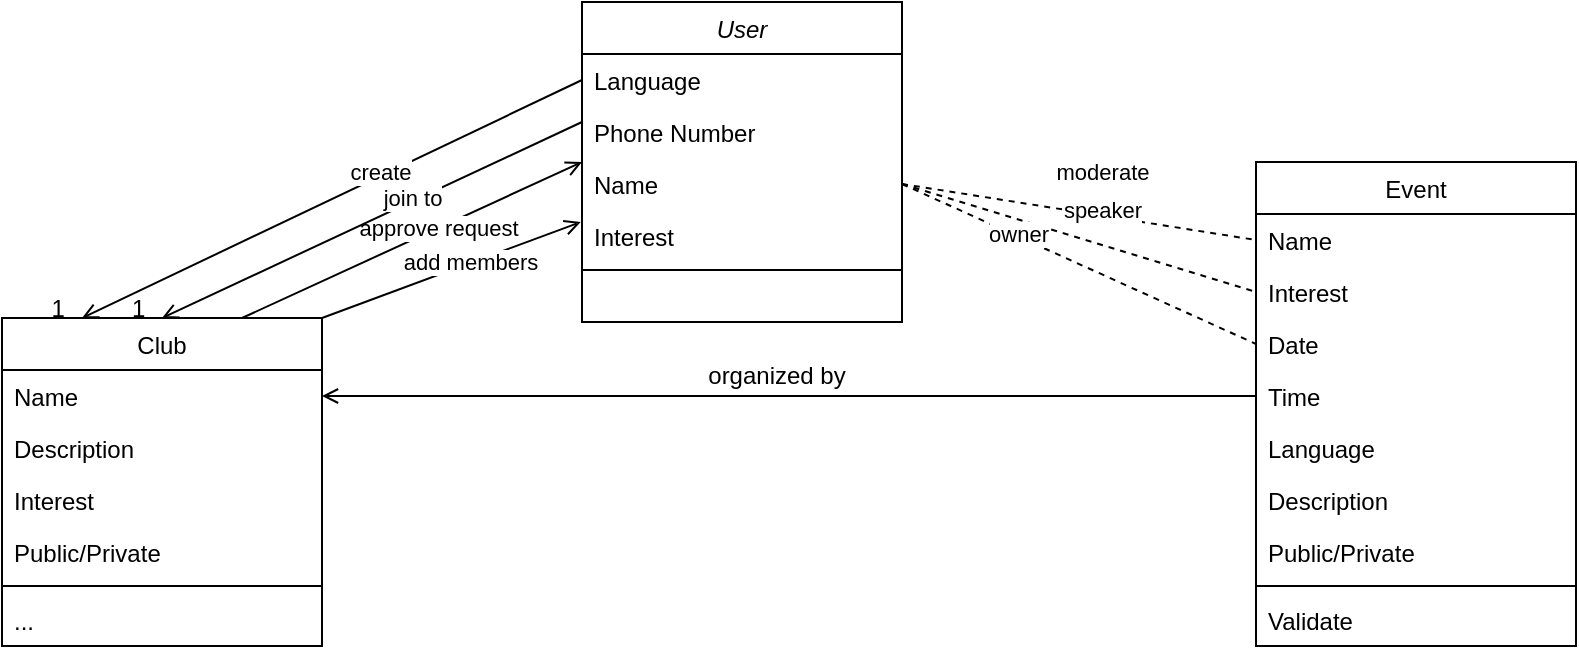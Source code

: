 <mxfile version="22.0.8" type="github">
  <diagram id="C5RBs43oDa-KdzZeNtuy" name="Page-1">
    <mxGraphModel dx="1034" dy="432" grid="1" gridSize="10" guides="1" tooltips="1" connect="1" arrows="1" fold="1" page="1" pageScale="1" pageWidth="827" pageHeight="1169" math="0" shadow="0">
      <root>
        <mxCell id="WIyWlLk6GJQsqaUBKTNV-0" />
        <mxCell id="WIyWlLk6GJQsqaUBKTNV-1" parent="WIyWlLk6GJQsqaUBKTNV-0" />
        <mxCell id="zkfFHV4jXpPFQw0GAbJ--0" value="User" style="swimlane;fontStyle=2;align=center;verticalAlign=top;childLayout=stackLayout;horizontal=1;startSize=26;horizontalStack=0;resizeParent=1;resizeLast=0;collapsible=1;marginBottom=0;rounded=0;shadow=0;strokeWidth=1;" parent="WIyWlLk6GJQsqaUBKTNV-1" vertex="1">
          <mxGeometry x="330" y="40" width="160" height="160" as="geometry">
            <mxRectangle x="230" y="140" width="160" height="26" as="alternateBounds" />
          </mxGeometry>
        </mxCell>
        <mxCell id="zkfFHV4jXpPFQw0GAbJ--1" value="Language" style="text;align=left;verticalAlign=top;spacingLeft=4;spacingRight=4;overflow=hidden;rotatable=0;points=[[0,0.5],[1,0.5]];portConstraint=eastwest;" parent="zkfFHV4jXpPFQw0GAbJ--0" vertex="1">
          <mxGeometry y="26" width="160" height="26" as="geometry" />
        </mxCell>
        <mxCell id="dwXVUMRsdK6pNkZCPeb2-1" value="Phone Number" style="text;align=left;verticalAlign=top;spacingLeft=4;spacingRight=4;overflow=hidden;rotatable=0;points=[[0,0.5],[1,0.5]];portConstraint=eastwest;rounded=0;shadow=0;html=0;" vertex="1" parent="zkfFHV4jXpPFQw0GAbJ--0">
          <mxGeometry y="52" width="160" height="26" as="geometry" />
        </mxCell>
        <mxCell id="dwXVUMRsdK6pNkZCPeb2-2" value="Name" style="text;align=left;verticalAlign=top;spacingLeft=4;spacingRight=4;overflow=hidden;rotatable=0;points=[[0,0.5],[1,0.5]];portConstraint=eastwest;rounded=0;shadow=0;html=0;" vertex="1" parent="zkfFHV4jXpPFQw0GAbJ--0">
          <mxGeometry y="78" width="160" height="26" as="geometry" />
        </mxCell>
        <mxCell id="zkfFHV4jXpPFQw0GAbJ--2" value="Interest" style="text;align=left;verticalAlign=top;spacingLeft=4;spacingRight=4;overflow=hidden;rotatable=0;points=[[0,0.5],[1,0.5]];portConstraint=eastwest;rounded=0;shadow=0;html=0;" parent="zkfFHV4jXpPFQw0GAbJ--0" vertex="1">
          <mxGeometry y="104" width="160" height="26" as="geometry" />
        </mxCell>
        <mxCell id="zkfFHV4jXpPFQw0GAbJ--4" value="" style="line;html=1;strokeWidth=1;align=left;verticalAlign=middle;spacingTop=-1;spacingLeft=3;spacingRight=3;rotatable=0;labelPosition=right;points=[];portConstraint=eastwest;" parent="zkfFHV4jXpPFQw0GAbJ--0" vertex="1">
          <mxGeometry y="130" width="160" height="8" as="geometry" />
        </mxCell>
        <mxCell id="zkfFHV4jXpPFQw0GAbJ--17" value="Event" style="swimlane;fontStyle=0;align=center;verticalAlign=top;childLayout=stackLayout;horizontal=1;startSize=26;horizontalStack=0;resizeParent=1;resizeLast=0;collapsible=1;marginBottom=0;rounded=0;shadow=0;strokeWidth=1;" parent="WIyWlLk6GJQsqaUBKTNV-1" vertex="1">
          <mxGeometry x="667" y="120" width="160" height="242" as="geometry">
            <mxRectangle x="550" y="140" width="160" height="26" as="alternateBounds" />
          </mxGeometry>
        </mxCell>
        <mxCell id="zkfFHV4jXpPFQw0GAbJ--19" value="Name" style="text;align=left;verticalAlign=top;spacingLeft=4;spacingRight=4;overflow=hidden;rotatable=0;points=[[0,0.5],[1,0.5]];portConstraint=eastwest;rounded=0;shadow=0;html=0;" parent="zkfFHV4jXpPFQw0GAbJ--17" vertex="1">
          <mxGeometry y="26" width="160" height="26" as="geometry" />
        </mxCell>
        <mxCell id="zkfFHV4jXpPFQw0GAbJ--18" value="Interest" style="text;align=left;verticalAlign=top;spacingLeft=4;spacingRight=4;overflow=hidden;rotatable=0;points=[[0,0.5],[1,0.5]];portConstraint=eastwest;" parent="zkfFHV4jXpPFQw0GAbJ--17" vertex="1">
          <mxGeometry y="52" width="160" height="26" as="geometry" />
        </mxCell>
        <mxCell id="zkfFHV4jXpPFQw0GAbJ--20" value="Date" style="text;align=left;verticalAlign=top;spacingLeft=4;spacingRight=4;overflow=hidden;rotatable=0;points=[[0,0.5],[1,0.5]];portConstraint=eastwest;rounded=0;shadow=0;html=0;" parent="zkfFHV4jXpPFQw0GAbJ--17" vertex="1">
          <mxGeometry y="78" width="160" height="26" as="geometry" />
        </mxCell>
        <mxCell id="zkfFHV4jXpPFQw0GAbJ--21" value="Time" style="text;align=left;verticalAlign=top;spacingLeft=4;spacingRight=4;overflow=hidden;rotatable=0;points=[[0,0.5],[1,0.5]];portConstraint=eastwest;rounded=0;shadow=0;html=0;" parent="zkfFHV4jXpPFQw0GAbJ--17" vertex="1">
          <mxGeometry y="104" width="160" height="26" as="geometry" />
        </mxCell>
        <mxCell id="zkfFHV4jXpPFQw0GAbJ--22" value="Language" style="text;align=left;verticalAlign=top;spacingLeft=4;spacingRight=4;overflow=hidden;rotatable=0;points=[[0,0.5],[1,0.5]];portConstraint=eastwest;rounded=0;shadow=0;html=0;" parent="zkfFHV4jXpPFQw0GAbJ--17" vertex="1">
          <mxGeometry y="130" width="160" height="26" as="geometry" />
        </mxCell>
        <mxCell id="dwXVUMRsdK6pNkZCPeb2-18" value="Description" style="text;align=left;verticalAlign=top;spacingLeft=4;spacingRight=4;overflow=hidden;rotatable=0;points=[[0,0.5],[1,0.5]];portConstraint=eastwest;rounded=0;shadow=0;html=0;" vertex="1" parent="zkfFHV4jXpPFQw0GAbJ--17">
          <mxGeometry y="156" width="160" height="26" as="geometry" />
        </mxCell>
        <mxCell id="dwXVUMRsdK6pNkZCPeb2-17" value="Public/Private" style="text;align=left;verticalAlign=top;spacingLeft=4;spacingRight=4;overflow=hidden;rotatable=0;points=[[0,0.5],[1,0.5]];portConstraint=eastwest;rounded=0;shadow=0;html=0;" vertex="1" parent="zkfFHV4jXpPFQw0GAbJ--17">
          <mxGeometry y="182" width="160" height="26" as="geometry" />
        </mxCell>
        <mxCell id="zkfFHV4jXpPFQw0GAbJ--23" value="" style="line;html=1;strokeWidth=1;align=left;verticalAlign=middle;spacingTop=-1;spacingLeft=3;spacingRight=3;rotatable=0;labelPosition=right;points=[];portConstraint=eastwest;" parent="zkfFHV4jXpPFQw0GAbJ--17" vertex="1">
          <mxGeometry y="208" width="160" height="8" as="geometry" />
        </mxCell>
        <mxCell id="zkfFHV4jXpPFQw0GAbJ--24" value="Validate" style="text;align=left;verticalAlign=top;spacingLeft=4;spacingRight=4;overflow=hidden;rotatable=0;points=[[0,0.5],[1,0.5]];portConstraint=eastwest;" parent="zkfFHV4jXpPFQw0GAbJ--17" vertex="1">
          <mxGeometry y="216" width="160" height="26" as="geometry" />
        </mxCell>
        <mxCell id="4vkxwj0buOBXLcgbFXKo-0" value="" style="endArrow=open;shadow=0;strokeWidth=1;rounded=0;endFill=1;elbow=horizontal;entryX=1;entryY=0.5;entryDx=0;entryDy=0;exitX=0;exitY=0.5;exitDx=0;exitDy=0;" parent="WIyWlLk6GJQsqaUBKTNV-1" source="zkfFHV4jXpPFQw0GAbJ--21" target="4vkxwj0buOBXLcgbFXKo-8" edge="1">
          <mxGeometry x="0.5" y="41" relative="1" as="geometry">
            <mxPoint x="480" y="400" as="sourcePoint" />
            <mxPoint x="610" y="250.001" as="targetPoint" />
            <mxPoint x="-40" y="32" as="offset" />
          </mxGeometry>
        </mxCell>
        <mxCell id="4vkxwj0buOBXLcgbFXKo-1" value="" style="resizable=0;align=left;verticalAlign=bottom;labelBackgroundColor=none;fontSize=12;" parent="4vkxwj0buOBXLcgbFXKo-0" connectable="0" vertex="1">
          <mxGeometry x="-1" relative="1" as="geometry">
            <mxPoint y="4" as="offset" />
          </mxGeometry>
        </mxCell>
        <mxCell id="4vkxwj0buOBXLcgbFXKo-3" value="organized by" style="text;html=1;resizable=0;points=[];;align=center;verticalAlign=middle;labelBackgroundColor=none;rounded=0;shadow=0;strokeWidth=1;fontSize=12;" parent="4vkxwj0buOBXLcgbFXKo-0" vertex="1" connectable="0">
          <mxGeometry x="0.5" y="49" relative="1" as="geometry">
            <mxPoint x="110" y="-59" as="offset" />
          </mxGeometry>
        </mxCell>
        <mxCell id="4vkxwj0buOBXLcgbFXKo-7" value="Club" style="swimlane;fontStyle=0;align=center;verticalAlign=top;childLayout=stackLayout;horizontal=1;startSize=26;horizontalStack=0;resizeParent=1;resizeLast=0;collapsible=1;marginBottom=0;rounded=0;shadow=0;strokeWidth=1;" parent="WIyWlLk6GJQsqaUBKTNV-1" vertex="1">
          <mxGeometry x="40" y="198" width="160" height="164" as="geometry">
            <mxRectangle x="-130" y="30" width="160" height="26" as="alternateBounds" />
          </mxGeometry>
        </mxCell>
        <mxCell id="4vkxwj0buOBXLcgbFXKo-8" value="Name" style="text;align=left;verticalAlign=top;spacingLeft=4;spacingRight=4;overflow=hidden;rotatable=0;points=[[0,0.5],[1,0.5]];portConstraint=eastwest;" parent="4vkxwj0buOBXLcgbFXKo-7" vertex="1">
          <mxGeometry y="26" width="160" height="26" as="geometry" />
        </mxCell>
        <mxCell id="dwXVUMRsdK6pNkZCPeb2-19" value="Description" style="text;align=left;verticalAlign=top;spacingLeft=4;spacingRight=4;overflow=hidden;rotatable=0;points=[[0,0.5],[1,0.5]];portConstraint=eastwest;rounded=0;shadow=0;html=0;" vertex="1" parent="4vkxwj0buOBXLcgbFXKo-7">
          <mxGeometry y="52" width="160" height="26" as="geometry" />
        </mxCell>
        <mxCell id="dwXVUMRsdK6pNkZCPeb2-26" value="Interest" style="text;align=left;verticalAlign=top;spacingLeft=4;spacingRight=4;overflow=hidden;rotatable=0;points=[[0,0.5],[1,0.5]];portConstraint=eastwest;rounded=0;shadow=0;html=0;" vertex="1" parent="4vkxwj0buOBXLcgbFXKo-7">
          <mxGeometry y="78" width="160" height="26" as="geometry" />
        </mxCell>
        <mxCell id="4vkxwj0buOBXLcgbFXKo-9" value="Public/Private" style="text;align=left;verticalAlign=top;spacingLeft=4;spacingRight=4;overflow=hidden;rotatable=0;points=[[0,0.5],[1,0.5]];portConstraint=eastwest;rounded=0;shadow=0;html=0;" parent="4vkxwj0buOBXLcgbFXKo-7" vertex="1">
          <mxGeometry y="104" width="160" height="26" as="geometry" />
        </mxCell>
        <mxCell id="4vkxwj0buOBXLcgbFXKo-13" value="" style="line;html=1;strokeWidth=1;align=left;verticalAlign=middle;spacingTop=-1;spacingLeft=3;spacingRight=3;rotatable=0;labelPosition=right;points=[];portConstraint=eastwest;" parent="4vkxwj0buOBXLcgbFXKo-7" vertex="1">
          <mxGeometry y="130" width="160" height="8" as="geometry" />
        </mxCell>
        <mxCell id="4vkxwj0buOBXLcgbFXKo-14" value="..." style="text;align=left;verticalAlign=top;spacingLeft=4;spacingRight=4;overflow=hidden;rotatable=0;points=[[0,0.5],[1,0.5]];portConstraint=eastwest;" parent="4vkxwj0buOBXLcgbFXKo-7" vertex="1">
          <mxGeometry y="138" width="160" height="26" as="geometry" />
        </mxCell>
        <mxCell id="4vkxwj0buOBXLcgbFXKo-15" value="" style="endArrow=open;shadow=0;strokeWidth=1;rounded=0;endFill=1;elbow=horizontal;entryX=0;entryY=0.5;entryDx=0;entryDy=0;exitX=0.75;exitY=0;exitDx=0;exitDy=0;" parent="WIyWlLk6GJQsqaUBKTNV-1" source="4vkxwj0buOBXLcgbFXKo-7" edge="1">
          <mxGeometry x="0.5" y="41" relative="1" as="geometry">
            <mxPoint x="140" y="215" as="sourcePoint" />
            <mxPoint x="330" y="120" as="targetPoint" />
            <mxPoint x="-40" y="32" as="offset" />
          </mxGeometry>
        </mxCell>
        <mxCell id="4vkxwj0buOBXLcgbFXKo-19" value="approve request" style="edgeLabel;html=1;align=center;verticalAlign=middle;resizable=0;points=[];" parent="4vkxwj0buOBXLcgbFXKo-15" vertex="1" connectable="0">
          <mxGeometry x="0.147" y="1" relative="1" as="geometry">
            <mxPoint as="offset" />
          </mxGeometry>
        </mxCell>
        <mxCell id="4vkxwj0buOBXLcgbFXKo-20" value="" style="endArrow=open;shadow=0;strokeWidth=1;rounded=0;endFill=1;elbow=horizontal;entryX=0.25;entryY=0;entryDx=0;entryDy=0;exitX=0;exitY=0.5;exitDx=0;exitDy=0;" parent="WIyWlLk6GJQsqaUBKTNV-1" source="zkfFHV4jXpPFQw0GAbJ--1" target="4vkxwj0buOBXLcgbFXKo-7" edge="1">
          <mxGeometry x="0.5" y="41" relative="1" as="geometry">
            <mxPoint x="290" y="90" as="sourcePoint" />
            <mxPoint x="90" y="120" as="targetPoint" />
            <mxPoint x="-40" y="32" as="offset" />
          </mxGeometry>
        </mxCell>
        <mxCell id="4vkxwj0buOBXLcgbFXKo-21" value="" style="resizable=0;align=left;verticalAlign=bottom;labelBackgroundColor=none;fontSize=12;" parent="4vkxwj0buOBXLcgbFXKo-20" connectable="0" vertex="1">
          <mxGeometry x="-1" relative="1" as="geometry">
            <mxPoint y="4" as="offset" />
          </mxGeometry>
        </mxCell>
        <mxCell id="4vkxwj0buOBXLcgbFXKo-22" value="1" style="resizable=0;align=right;verticalAlign=bottom;labelBackgroundColor=none;fontSize=12;" parent="4vkxwj0buOBXLcgbFXKo-20" connectable="0" vertex="1">
          <mxGeometry x="1" relative="1" as="geometry">
            <mxPoint x="-7" y="4" as="offset" />
          </mxGeometry>
        </mxCell>
        <mxCell id="4vkxwj0buOBXLcgbFXKo-25" value="create" style="edgeLabel;html=1;align=center;verticalAlign=middle;resizable=0;points=[];" parent="4vkxwj0buOBXLcgbFXKo-20" vertex="1" connectable="0">
          <mxGeometry x="-0.196" y="-2" relative="1" as="geometry">
            <mxPoint as="offset" />
          </mxGeometry>
        </mxCell>
        <mxCell id="dwXVUMRsdK6pNkZCPeb2-11" value="" style="endArrow=none;dashed=1;html=1;rounded=0;exitX=1;exitY=0.5;exitDx=0;exitDy=0;entryX=0;entryY=0.5;entryDx=0;entryDy=0;" edge="1" parent="WIyWlLk6GJQsqaUBKTNV-1" source="dwXVUMRsdK6pNkZCPeb2-2" target="zkfFHV4jXpPFQw0GAbJ--19">
          <mxGeometry width="50" height="50" relative="1" as="geometry">
            <mxPoint x="520" y="90" as="sourcePoint" />
            <mxPoint x="570" y="160" as="targetPoint" />
          </mxGeometry>
        </mxCell>
        <mxCell id="dwXVUMRsdK6pNkZCPeb2-12" value="moderate" style="edgeLabel;html=1;align=center;verticalAlign=middle;resizable=0;points=[];" vertex="1" connectable="0" parent="dwXVUMRsdK6pNkZCPeb2-11">
          <mxGeometry x="-0.353" y="1" relative="1" as="geometry">
            <mxPoint x="42" y="-14" as="offset" />
          </mxGeometry>
        </mxCell>
        <mxCell id="dwXVUMRsdK6pNkZCPeb2-13" value="" style="endArrow=none;dashed=1;html=1;rounded=0;entryX=0;entryY=0.5;entryDx=0;entryDy=0;exitX=1;exitY=0.5;exitDx=0;exitDy=0;" edge="1" parent="WIyWlLk6GJQsqaUBKTNV-1" source="dwXVUMRsdK6pNkZCPeb2-2" target="zkfFHV4jXpPFQw0GAbJ--18">
          <mxGeometry width="50" height="50" relative="1" as="geometry">
            <mxPoint x="470" y="130" as="sourcePoint" />
            <mxPoint x="580" y="188" as="targetPoint" />
          </mxGeometry>
        </mxCell>
        <mxCell id="dwXVUMRsdK6pNkZCPeb2-14" value="speaker" style="edgeLabel;html=1;align=center;verticalAlign=middle;resizable=0;points=[];" vertex="1" connectable="0" parent="dwXVUMRsdK6pNkZCPeb2-13">
          <mxGeometry x="-0.353" y="1" relative="1" as="geometry">
            <mxPoint x="42" y="-4" as="offset" />
          </mxGeometry>
        </mxCell>
        <mxCell id="dwXVUMRsdK6pNkZCPeb2-15" value="" style="endArrow=none;dashed=1;html=1;rounded=0;exitX=1;exitY=0.5;exitDx=0;exitDy=0;entryX=0;entryY=0.5;entryDx=0;entryDy=0;" edge="1" parent="WIyWlLk6GJQsqaUBKTNV-1" source="dwXVUMRsdK6pNkZCPeb2-2" target="zkfFHV4jXpPFQw0GAbJ--20">
          <mxGeometry width="50" height="50" relative="1" as="geometry">
            <mxPoint x="480" y="170" as="sourcePoint" />
            <mxPoint x="580" y="208" as="targetPoint" />
          </mxGeometry>
        </mxCell>
        <mxCell id="dwXVUMRsdK6pNkZCPeb2-16" value="owner" style="edgeLabel;html=1;align=center;verticalAlign=middle;resizable=0;points=[];" vertex="1" connectable="0" parent="dwXVUMRsdK6pNkZCPeb2-15">
          <mxGeometry x="-0.353" y="1" relative="1" as="geometry">
            <mxPoint as="offset" />
          </mxGeometry>
        </mxCell>
        <mxCell id="dwXVUMRsdK6pNkZCPeb2-27" value="" style="endArrow=open;shadow=0;strokeWidth=1;rounded=0;endFill=1;elbow=horizontal;exitX=0;exitY=0.5;exitDx=0;exitDy=0;entryX=0.5;entryY=0;entryDx=0;entryDy=0;" edge="1" parent="WIyWlLk6GJQsqaUBKTNV-1" target="4vkxwj0buOBXLcgbFXKo-7">
          <mxGeometry x="0.5" y="41" relative="1" as="geometry">
            <mxPoint x="330" y="100" as="sourcePoint" />
            <mxPoint x="140" y="200" as="targetPoint" />
            <mxPoint x="-40" y="32" as="offset" />
          </mxGeometry>
        </mxCell>
        <mxCell id="dwXVUMRsdK6pNkZCPeb2-28" value="" style="resizable=0;align=left;verticalAlign=bottom;labelBackgroundColor=none;fontSize=12;" connectable="0" vertex="1" parent="dwXVUMRsdK6pNkZCPeb2-27">
          <mxGeometry x="-1" relative="1" as="geometry">
            <mxPoint y="4" as="offset" />
          </mxGeometry>
        </mxCell>
        <mxCell id="dwXVUMRsdK6pNkZCPeb2-29" value="1" style="resizable=0;align=right;verticalAlign=bottom;labelBackgroundColor=none;fontSize=12;" connectable="0" vertex="1" parent="dwXVUMRsdK6pNkZCPeb2-27">
          <mxGeometry x="1" relative="1" as="geometry">
            <mxPoint x="-7" y="4" as="offset" />
          </mxGeometry>
        </mxCell>
        <mxCell id="dwXVUMRsdK6pNkZCPeb2-30" value="join to" style="edgeLabel;html=1;align=center;verticalAlign=middle;resizable=0;points=[];" vertex="1" connectable="0" parent="dwXVUMRsdK6pNkZCPeb2-27">
          <mxGeometry x="-0.196" y="-2" relative="1" as="geometry">
            <mxPoint as="offset" />
          </mxGeometry>
        </mxCell>
        <mxCell id="dwXVUMRsdK6pNkZCPeb2-32" value="" style="endArrow=open;shadow=0;strokeWidth=1;rounded=0;endFill=1;elbow=horizontal;entryX=-0.004;entryY=1.231;entryDx=0;entryDy=0;entryPerimeter=0;exitX=1;exitY=0;exitDx=0;exitDy=0;" edge="1" parent="WIyWlLk6GJQsqaUBKTNV-1" source="4vkxwj0buOBXLcgbFXKo-7" target="dwXVUMRsdK6pNkZCPeb2-2">
          <mxGeometry x="0.5" y="41" relative="1" as="geometry">
            <mxPoint x="220" y="200" as="sourcePoint" />
            <mxPoint x="340" y="130" as="targetPoint" />
            <mxPoint x="-40" y="32" as="offset" />
          </mxGeometry>
        </mxCell>
        <mxCell id="dwXVUMRsdK6pNkZCPeb2-33" value="add members" style="edgeLabel;html=1;align=center;verticalAlign=middle;resizable=0;points=[];" vertex="1" connectable="0" parent="dwXVUMRsdK6pNkZCPeb2-32">
          <mxGeometry x="0.147" y="1" relative="1" as="geometry">
            <mxPoint as="offset" />
          </mxGeometry>
        </mxCell>
      </root>
    </mxGraphModel>
  </diagram>
</mxfile>
